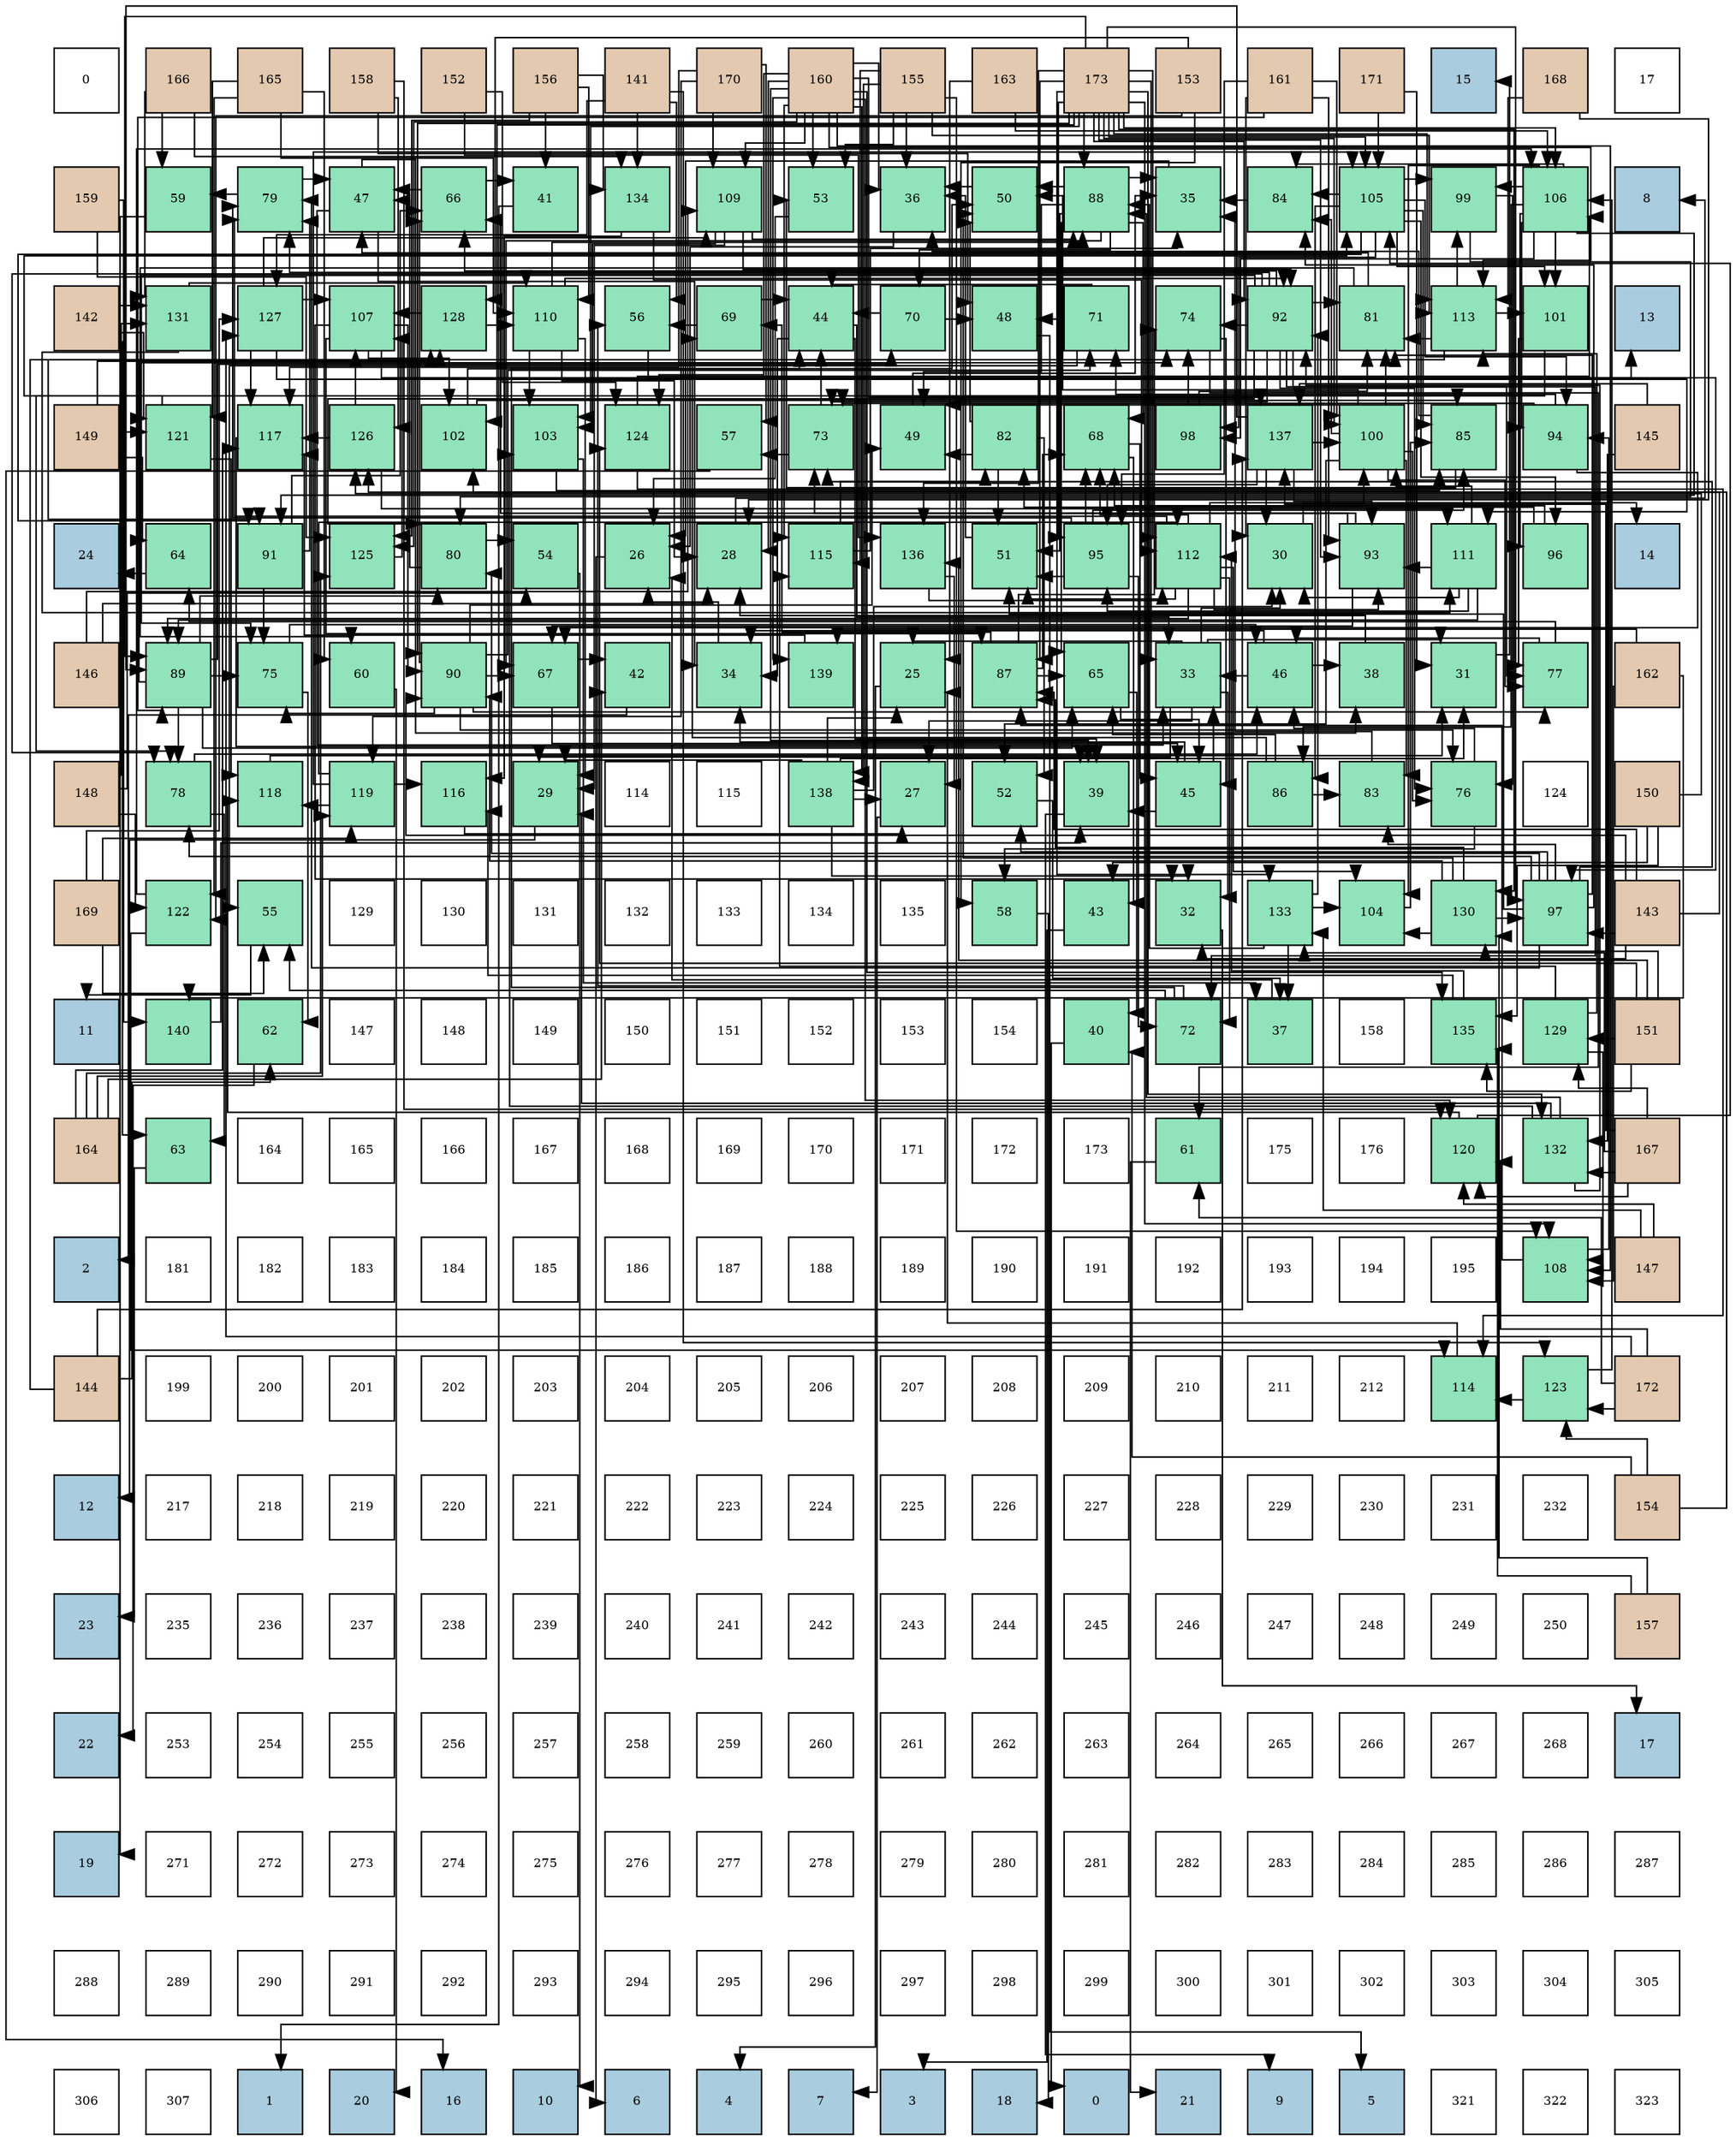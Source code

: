digraph layout{
 rankdir=TB;
 splines=ortho;
 node [style=filled shape=square fixedsize=true width=0.6];
0[label="0", fontsize=8, fillcolor="#ffffff"];
1[label="166", fontsize=8, fillcolor="#e3c9af"];
2[label="165", fontsize=8, fillcolor="#e3c9af"];
3[label="158", fontsize=8, fillcolor="#e3c9af"];
4[label="152", fontsize=8, fillcolor="#e3c9af"];
5[label="156", fontsize=8, fillcolor="#e3c9af"];
6[label="141", fontsize=8, fillcolor="#e3c9af"];
7[label="170", fontsize=8, fillcolor="#e3c9af"];
8[label="160", fontsize=8, fillcolor="#e3c9af"];
9[label="155", fontsize=8, fillcolor="#e3c9af"];
10[label="163", fontsize=8, fillcolor="#e3c9af"];
11[label="173", fontsize=8, fillcolor="#e3c9af"];
12[label="153", fontsize=8, fillcolor="#e3c9af"];
13[label="161", fontsize=8, fillcolor="#e3c9af"];
14[label="171", fontsize=8, fillcolor="#e3c9af"];
15[label="15", fontsize=8, fillcolor="#a9ccde"];
16[label="168", fontsize=8, fillcolor="#e3c9af"];
17[label="17", fontsize=8, fillcolor="#ffffff"];
18[label="159", fontsize=8, fillcolor="#e3c9af"];
19[label="59", fontsize=8, fillcolor="#91e3bb"];
20[label="79", fontsize=8, fillcolor="#91e3bb"];
21[label="47", fontsize=8, fillcolor="#91e3bb"];
22[label="66", fontsize=8, fillcolor="#91e3bb"];
23[label="41", fontsize=8, fillcolor="#91e3bb"];
24[label="134", fontsize=8, fillcolor="#91e3bb"];
25[label="109", fontsize=8, fillcolor="#91e3bb"];
26[label="53", fontsize=8, fillcolor="#91e3bb"];
27[label="36", fontsize=8, fillcolor="#91e3bb"];
28[label="50", fontsize=8, fillcolor="#91e3bb"];
29[label="88", fontsize=8, fillcolor="#91e3bb"];
30[label="35", fontsize=8, fillcolor="#91e3bb"];
31[label="84", fontsize=8, fillcolor="#91e3bb"];
32[label="105", fontsize=8, fillcolor="#91e3bb"];
33[label="99", fontsize=8, fillcolor="#91e3bb"];
34[label="106", fontsize=8, fillcolor="#91e3bb"];
35[label="8", fontsize=8, fillcolor="#a9ccde"];
36[label="142", fontsize=8, fillcolor="#e3c9af"];
37[label="131", fontsize=8, fillcolor="#91e3bb"];
38[label="127", fontsize=8, fillcolor="#91e3bb"];
39[label="107", fontsize=8, fillcolor="#91e3bb"];
40[label="128", fontsize=8, fillcolor="#91e3bb"];
41[label="110", fontsize=8, fillcolor="#91e3bb"];
42[label="56", fontsize=8, fillcolor="#91e3bb"];
43[label="69", fontsize=8, fillcolor="#91e3bb"];
44[label="44", fontsize=8, fillcolor="#91e3bb"];
45[label="70", fontsize=8, fillcolor="#91e3bb"];
46[label="48", fontsize=8, fillcolor="#91e3bb"];
47[label="71", fontsize=8, fillcolor="#91e3bb"];
48[label="74", fontsize=8, fillcolor="#91e3bb"];
49[label="92", fontsize=8, fillcolor="#91e3bb"];
50[label="81", fontsize=8, fillcolor="#91e3bb"];
51[label="113", fontsize=8, fillcolor="#91e3bb"];
52[label="101", fontsize=8, fillcolor="#91e3bb"];
53[label="13", fontsize=8, fillcolor="#a9ccde"];
54[label="149", fontsize=8, fillcolor="#e3c9af"];
55[label="121", fontsize=8, fillcolor="#91e3bb"];
56[label="117", fontsize=8, fillcolor="#91e3bb"];
57[label="126", fontsize=8, fillcolor="#91e3bb"];
58[label="102", fontsize=8, fillcolor="#91e3bb"];
59[label="103", fontsize=8, fillcolor="#91e3bb"];
60[label="124", fontsize=8, fillcolor="#91e3bb"];
61[label="57", fontsize=8, fillcolor="#91e3bb"];
62[label="73", fontsize=8, fillcolor="#91e3bb"];
63[label="49", fontsize=8, fillcolor="#91e3bb"];
64[label="82", fontsize=8, fillcolor="#91e3bb"];
65[label="68", fontsize=8, fillcolor="#91e3bb"];
66[label="98", fontsize=8, fillcolor="#91e3bb"];
67[label="137", fontsize=8, fillcolor="#91e3bb"];
68[label="100", fontsize=8, fillcolor="#91e3bb"];
69[label="85", fontsize=8, fillcolor="#91e3bb"];
70[label="94", fontsize=8, fillcolor="#91e3bb"];
71[label="145", fontsize=8, fillcolor="#e3c9af"];
72[label="24", fontsize=8, fillcolor="#a9ccde"];
73[label="64", fontsize=8, fillcolor="#91e3bb"];
74[label="91", fontsize=8, fillcolor="#91e3bb"];
75[label="125", fontsize=8, fillcolor="#91e3bb"];
76[label="80", fontsize=8, fillcolor="#91e3bb"];
77[label="54", fontsize=8, fillcolor="#91e3bb"];
78[label="26", fontsize=8, fillcolor="#91e3bb"];
79[label="28", fontsize=8, fillcolor="#91e3bb"];
80[label="115", fontsize=8, fillcolor="#91e3bb"];
81[label="136", fontsize=8, fillcolor="#91e3bb"];
82[label="51", fontsize=8, fillcolor="#91e3bb"];
83[label="95", fontsize=8, fillcolor="#91e3bb"];
84[label="112", fontsize=8, fillcolor="#91e3bb"];
85[label="30", fontsize=8, fillcolor="#91e3bb"];
86[label="93", fontsize=8, fillcolor="#91e3bb"];
87[label="111", fontsize=8, fillcolor="#91e3bb"];
88[label="96", fontsize=8, fillcolor="#91e3bb"];
89[label="14", fontsize=8, fillcolor="#a9ccde"];
90[label="146", fontsize=8, fillcolor="#e3c9af"];
91[label="89", fontsize=8, fillcolor="#91e3bb"];
92[label="75", fontsize=8, fillcolor="#91e3bb"];
93[label="60", fontsize=8, fillcolor="#91e3bb"];
94[label="90", fontsize=8, fillcolor="#91e3bb"];
95[label="67", fontsize=8, fillcolor="#91e3bb"];
96[label="42", fontsize=8, fillcolor="#91e3bb"];
97[label="34", fontsize=8, fillcolor="#91e3bb"];
98[label="139", fontsize=8, fillcolor="#91e3bb"];
99[label="25", fontsize=8, fillcolor="#91e3bb"];
100[label="87", fontsize=8, fillcolor="#91e3bb"];
101[label="65", fontsize=8, fillcolor="#91e3bb"];
102[label="33", fontsize=8, fillcolor="#91e3bb"];
103[label="46", fontsize=8, fillcolor="#91e3bb"];
104[label="38", fontsize=8, fillcolor="#91e3bb"];
105[label="31", fontsize=8, fillcolor="#91e3bb"];
106[label="77", fontsize=8, fillcolor="#91e3bb"];
107[label="162", fontsize=8, fillcolor="#e3c9af"];
108[label="148", fontsize=8, fillcolor="#e3c9af"];
109[label="78", fontsize=8, fillcolor="#91e3bb"];
110[label="118", fontsize=8, fillcolor="#91e3bb"];
111[label="119", fontsize=8, fillcolor="#91e3bb"];
112[label="116", fontsize=8, fillcolor="#91e3bb"];
113[label="29", fontsize=8, fillcolor="#91e3bb"];
114[label="114", fontsize=8, fillcolor="#ffffff"];
115[label="115", fontsize=8, fillcolor="#ffffff"];
116[label="138", fontsize=8, fillcolor="#91e3bb"];
117[label="27", fontsize=8, fillcolor="#91e3bb"];
118[label="52", fontsize=8, fillcolor="#91e3bb"];
119[label="39", fontsize=8, fillcolor="#91e3bb"];
120[label="45", fontsize=8, fillcolor="#91e3bb"];
121[label="86", fontsize=8, fillcolor="#91e3bb"];
122[label="83", fontsize=8, fillcolor="#91e3bb"];
123[label="76", fontsize=8, fillcolor="#91e3bb"];
124[label="124", fontsize=8, fillcolor="#ffffff"];
125[label="150", fontsize=8, fillcolor="#e3c9af"];
126[label="169", fontsize=8, fillcolor="#e3c9af"];
127[label="122", fontsize=8, fillcolor="#91e3bb"];
128[label="55", fontsize=8, fillcolor="#91e3bb"];
129[label="129", fontsize=8, fillcolor="#ffffff"];
130[label="130", fontsize=8, fillcolor="#ffffff"];
131[label="131", fontsize=8, fillcolor="#ffffff"];
132[label="132", fontsize=8, fillcolor="#ffffff"];
133[label="133", fontsize=8, fillcolor="#ffffff"];
134[label="134", fontsize=8, fillcolor="#ffffff"];
135[label="135", fontsize=8, fillcolor="#ffffff"];
136[label="58", fontsize=8, fillcolor="#91e3bb"];
137[label="43", fontsize=8, fillcolor="#91e3bb"];
138[label="32", fontsize=8, fillcolor="#91e3bb"];
139[label="133", fontsize=8, fillcolor="#91e3bb"];
140[label="104", fontsize=8, fillcolor="#91e3bb"];
141[label="130", fontsize=8, fillcolor="#91e3bb"];
142[label="97", fontsize=8, fillcolor="#91e3bb"];
143[label="143", fontsize=8, fillcolor="#e3c9af"];
144[label="11", fontsize=8, fillcolor="#a9ccde"];
145[label="140", fontsize=8, fillcolor="#91e3bb"];
146[label="62", fontsize=8, fillcolor="#91e3bb"];
147[label="147", fontsize=8, fillcolor="#ffffff"];
148[label="148", fontsize=8, fillcolor="#ffffff"];
149[label="149", fontsize=8, fillcolor="#ffffff"];
150[label="150", fontsize=8, fillcolor="#ffffff"];
151[label="151", fontsize=8, fillcolor="#ffffff"];
152[label="152", fontsize=8, fillcolor="#ffffff"];
153[label="153", fontsize=8, fillcolor="#ffffff"];
154[label="154", fontsize=8, fillcolor="#ffffff"];
155[label="40", fontsize=8, fillcolor="#91e3bb"];
156[label="72", fontsize=8, fillcolor="#91e3bb"];
157[label="37", fontsize=8, fillcolor="#91e3bb"];
158[label="158", fontsize=8, fillcolor="#ffffff"];
159[label="135", fontsize=8, fillcolor="#91e3bb"];
160[label="129", fontsize=8, fillcolor="#91e3bb"];
161[label="151", fontsize=8, fillcolor="#e3c9af"];
162[label="164", fontsize=8, fillcolor="#e3c9af"];
163[label="63", fontsize=8, fillcolor="#91e3bb"];
164[label="164", fontsize=8, fillcolor="#ffffff"];
165[label="165", fontsize=8, fillcolor="#ffffff"];
166[label="166", fontsize=8, fillcolor="#ffffff"];
167[label="167", fontsize=8, fillcolor="#ffffff"];
168[label="168", fontsize=8, fillcolor="#ffffff"];
169[label="169", fontsize=8, fillcolor="#ffffff"];
170[label="170", fontsize=8, fillcolor="#ffffff"];
171[label="171", fontsize=8, fillcolor="#ffffff"];
172[label="172", fontsize=8, fillcolor="#ffffff"];
173[label="173", fontsize=8, fillcolor="#ffffff"];
174[label="61", fontsize=8, fillcolor="#91e3bb"];
175[label="175", fontsize=8, fillcolor="#ffffff"];
176[label="176", fontsize=8, fillcolor="#ffffff"];
177[label="120", fontsize=8, fillcolor="#91e3bb"];
178[label="132", fontsize=8, fillcolor="#91e3bb"];
179[label="167", fontsize=8, fillcolor="#e3c9af"];
180[label="2", fontsize=8, fillcolor="#a9ccde"];
181[label="181", fontsize=8, fillcolor="#ffffff"];
182[label="182", fontsize=8, fillcolor="#ffffff"];
183[label="183", fontsize=8, fillcolor="#ffffff"];
184[label="184", fontsize=8, fillcolor="#ffffff"];
185[label="185", fontsize=8, fillcolor="#ffffff"];
186[label="186", fontsize=8, fillcolor="#ffffff"];
187[label="187", fontsize=8, fillcolor="#ffffff"];
188[label="188", fontsize=8, fillcolor="#ffffff"];
189[label="189", fontsize=8, fillcolor="#ffffff"];
190[label="190", fontsize=8, fillcolor="#ffffff"];
191[label="191", fontsize=8, fillcolor="#ffffff"];
192[label="192", fontsize=8, fillcolor="#ffffff"];
193[label="193", fontsize=8, fillcolor="#ffffff"];
194[label="194", fontsize=8, fillcolor="#ffffff"];
195[label="195", fontsize=8, fillcolor="#ffffff"];
196[label="108", fontsize=8, fillcolor="#91e3bb"];
197[label="147", fontsize=8, fillcolor="#e3c9af"];
198[label="144", fontsize=8, fillcolor="#e3c9af"];
199[label="199", fontsize=8, fillcolor="#ffffff"];
200[label="200", fontsize=8, fillcolor="#ffffff"];
201[label="201", fontsize=8, fillcolor="#ffffff"];
202[label="202", fontsize=8, fillcolor="#ffffff"];
203[label="203", fontsize=8, fillcolor="#ffffff"];
204[label="204", fontsize=8, fillcolor="#ffffff"];
205[label="205", fontsize=8, fillcolor="#ffffff"];
206[label="206", fontsize=8, fillcolor="#ffffff"];
207[label="207", fontsize=8, fillcolor="#ffffff"];
208[label="208", fontsize=8, fillcolor="#ffffff"];
209[label="209", fontsize=8, fillcolor="#ffffff"];
210[label="210", fontsize=8, fillcolor="#ffffff"];
211[label="211", fontsize=8, fillcolor="#ffffff"];
212[label="212", fontsize=8, fillcolor="#ffffff"];
213[label="114", fontsize=8, fillcolor="#91e3bb"];
214[label="123", fontsize=8, fillcolor="#91e3bb"];
215[label="172", fontsize=8, fillcolor="#e3c9af"];
216[label="12", fontsize=8, fillcolor="#a9ccde"];
217[label="217", fontsize=8, fillcolor="#ffffff"];
218[label="218", fontsize=8, fillcolor="#ffffff"];
219[label="219", fontsize=8, fillcolor="#ffffff"];
220[label="220", fontsize=8, fillcolor="#ffffff"];
221[label="221", fontsize=8, fillcolor="#ffffff"];
222[label="222", fontsize=8, fillcolor="#ffffff"];
223[label="223", fontsize=8, fillcolor="#ffffff"];
224[label="224", fontsize=8, fillcolor="#ffffff"];
225[label="225", fontsize=8, fillcolor="#ffffff"];
226[label="226", fontsize=8, fillcolor="#ffffff"];
227[label="227", fontsize=8, fillcolor="#ffffff"];
228[label="228", fontsize=8, fillcolor="#ffffff"];
229[label="229", fontsize=8, fillcolor="#ffffff"];
230[label="230", fontsize=8, fillcolor="#ffffff"];
231[label="231", fontsize=8, fillcolor="#ffffff"];
232[label="232", fontsize=8, fillcolor="#ffffff"];
233[label="154", fontsize=8, fillcolor="#e3c9af"];
234[label="23", fontsize=8, fillcolor="#a9ccde"];
235[label="235", fontsize=8, fillcolor="#ffffff"];
236[label="236", fontsize=8, fillcolor="#ffffff"];
237[label="237", fontsize=8, fillcolor="#ffffff"];
238[label="238", fontsize=8, fillcolor="#ffffff"];
239[label="239", fontsize=8, fillcolor="#ffffff"];
240[label="240", fontsize=8, fillcolor="#ffffff"];
241[label="241", fontsize=8, fillcolor="#ffffff"];
242[label="242", fontsize=8, fillcolor="#ffffff"];
243[label="243", fontsize=8, fillcolor="#ffffff"];
244[label="244", fontsize=8, fillcolor="#ffffff"];
245[label="245", fontsize=8, fillcolor="#ffffff"];
246[label="246", fontsize=8, fillcolor="#ffffff"];
247[label="247", fontsize=8, fillcolor="#ffffff"];
248[label="248", fontsize=8, fillcolor="#ffffff"];
249[label="249", fontsize=8, fillcolor="#ffffff"];
250[label="250", fontsize=8, fillcolor="#ffffff"];
251[label="157", fontsize=8, fillcolor="#e3c9af"];
252[label="22", fontsize=8, fillcolor="#a9ccde"];
253[label="253", fontsize=8, fillcolor="#ffffff"];
254[label="254", fontsize=8, fillcolor="#ffffff"];
255[label="255", fontsize=8, fillcolor="#ffffff"];
256[label="256", fontsize=8, fillcolor="#ffffff"];
257[label="257", fontsize=8, fillcolor="#ffffff"];
258[label="258", fontsize=8, fillcolor="#ffffff"];
259[label="259", fontsize=8, fillcolor="#ffffff"];
260[label="260", fontsize=8, fillcolor="#ffffff"];
261[label="261", fontsize=8, fillcolor="#ffffff"];
262[label="262", fontsize=8, fillcolor="#ffffff"];
263[label="263", fontsize=8, fillcolor="#ffffff"];
264[label="264", fontsize=8, fillcolor="#ffffff"];
265[label="265", fontsize=8, fillcolor="#ffffff"];
266[label="266", fontsize=8, fillcolor="#ffffff"];
267[label="267", fontsize=8, fillcolor="#ffffff"];
268[label="268", fontsize=8, fillcolor="#ffffff"];
269[label="17", fontsize=8, fillcolor="#a9ccde"];
270[label="19", fontsize=8, fillcolor="#a9ccde"];
271[label="271", fontsize=8, fillcolor="#ffffff"];
272[label="272", fontsize=8, fillcolor="#ffffff"];
273[label="273", fontsize=8, fillcolor="#ffffff"];
274[label="274", fontsize=8, fillcolor="#ffffff"];
275[label="275", fontsize=8, fillcolor="#ffffff"];
276[label="276", fontsize=8, fillcolor="#ffffff"];
277[label="277", fontsize=8, fillcolor="#ffffff"];
278[label="278", fontsize=8, fillcolor="#ffffff"];
279[label="279", fontsize=8, fillcolor="#ffffff"];
280[label="280", fontsize=8, fillcolor="#ffffff"];
281[label="281", fontsize=8, fillcolor="#ffffff"];
282[label="282", fontsize=8, fillcolor="#ffffff"];
283[label="283", fontsize=8, fillcolor="#ffffff"];
284[label="284", fontsize=8, fillcolor="#ffffff"];
285[label="285", fontsize=8, fillcolor="#ffffff"];
286[label="286", fontsize=8, fillcolor="#ffffff"];
287[label="287", fontsize=8, fillcolor="#ffffff"];
288[label="288", fontsize=8, fillcolor="#ffffff"];
289[label="289", fontsize=8, fillcolor="#ffffff"];
290[label="290", fontsize=8, fillcolor="#ffffff"];
291[label="291", fontsize=8, fillcolor="#ffffff"];
292[label="292", fontsize=8, fillcolor="#ffffff"];
293[label="293", fontsize=8, fillcolor="#ffffff"];
294[label="294", fontsize=8, fillcolor="#ffffff"];
295[label="295", fontsize=8, fillcolor="#ffffff"];
296[label="296", fontsize=8, fillcolor="#ffffff"];
297[label="297", fontsize=8, fillcolor="#ffffff"];
298[label="298", fontsize=8, fillcolor="#ffffff"];
299[label="299", fontsize=8, fillcolor="#ffffff"];
300[label="300", fontsize=8, fillcolor="#ffffff"];
301[label="301", fontsize=8, fillcolor="#ffffff"];
302[label="302", fontsize=8, fillcolor="#ffffff"];
303[label="303", fontsize=8, fillcolor="#ffffff"];
304[label="304", fontsize=8, fillcolor="#ffffff"];
305[label="305", fontsize=8, fillcolor="#ffffff"];
306[label="306", fontsize=8, fillcolor="#ffffff"];
307[label="307", fontsize=8, fillcolor="#ffffff"];
308[label="1", fontsize=8, fillcolor="#a9ccde"];
309[label="20", fontsize=8, fillcolor="#a9ccde"];
310[label="16", fontsize=8, fillcolor="#a9ccde"];
311[label="10", fontsize=8, fillcolor="#a9ccde"];
312[label="6", fontsize=8, fillcolor="#a9ccde"];
313[label="4", fontsize=8, fillcolor="#a9ccde"];
314[label="7", fontsize=8, fillcolor="#a9ccde"];
315[label="3", fontsize=8, fillcolor="#a9ccde"];
316[label="18", fontsize=8, fillcolor="#a9ccde"];
317[label="0", fontsize=8, fillcolor="#a9ccde"];
318[label="21", fontsize=8, fillcolor="#a9ccde"];
319[label="9", fontsize=8, fillcolor="#a9ccde"];
320[label="5", fontsize=8, fillcolor="#a9ccde"];
321[label="321", fontsize=8, fillcolor="#ffffff"];
322[label="322", fontsize=8, fillcolor="#ffffff"];
323[label="323", fontsize=8, fillcolor="#ffffff"];
edge [constraint=false, style=vis];99 -> 313;
78 -> 312;
117 -> 314;
79 -> 35;
113 -> 216;
85 -> 89;
105 -> 15;
138 -> 269;
102 -> 99;
102 -> 117;
102 -> 113;
102 -> 85;
102 -> 105;
102 -> 138;
97 -> 78;
30 -> 78;
27 -> 78;
157 -> 78;
104 -> 79;
119 -> 319;
155 -> 317;
23 -> 308;
96 -> 180;
137 -> 315;
44 -> 102;
44 -> 97;
44 -> 119;
120 -> 102;
120 -> 97;
120 -> 119;
103 -> 102;
103 -> 97;
103 -> 104;
21 -> 102;
21 -> 97;
21 -> 104;
46 -> 320;
63 -> 30;
28 -> 27;
82 -> 27;
118 -> 157;
26 -> 78;
77 -> 311;
128 -> 144;
42 -> 53;
61 -> 310;
136 -> 316;
19 -> 270;
93 -> 309;
174 -> 318;
146 -> 252;
163 -> 234;
73 -> 72;
101 -> 155;
101 -> 120;
22 -> 23;
22 -> 21;
95 -> 96;
95 -> 120;
65 -> 137;
65 -> 120;
43 -> 44;
43 -> 42;
45 -> 44;
45 -> 46;
47 -> 44;
47 -> 46;
47 -> 128;
156 -> 44;
156 -> 128;
156 -> 42;
62 -> 44;
62 -> 61;
48 -> 120;
48 -> 174;
92 -> 103;
92 -> 146;
123 -> 103;
123 -> 136;
106 -> 103;
106 -> 73;
109 -> 103;
109 -> 163;
20 -> 21;
20 -> 19;
76 -> 21;
76 -> 77;
50 -> 21;
50 -> 93;
64 -> 63;
64 -> 28;
64 -> 82;
64 -> 118;
122 -> 30;
31 -> 30;
69 -> 27;
69 -> 26;
121 -> 101;
121 -> 43;
121 -> 122;
100 -> 101;
100 -> 65;
100 -> 43;
100 -> 48;
29 -> 30;
29 -> 63;
29 -> 28;
29 -> 82;
29 -> 101;
29 -> 95;
29 -> 65;
29 -> 45;
91 -> 101;
91 -> 45;
91 -> 48;
91 -> 92;
91 -> 109;
91 -> 76;
94 -> 63;
94 -> 22;
94 -> 95;
94 -> 47;
94 -> 92;
94 -> 123;
94 -> 106;
74 -> 22;
74 -> 92;
74 -> 20;
49 -> 22;
49 -> 156;
49 -> 62;
49 -> 48;
49 -> 92;
49 -> 123;
49 -> 106;
49 -> 109;
49 -> 20;
49 -> 76;
49 -> 50;
86 -> 22;
86 -> 95;
86 -> 62;
70 -> 95;
70 -> 47;
70 -> 62;
83 -> 82;
83 -> 65;
83 -> 156;
83 -> 20;
83 -> 69;
88 -> 65;
88 -> 64;
142 -> 82;
142 -> 118;
142 -> 62;
142 -> 109;
142 -> 20;
142 -> 76;
142 -> 50;
142 -> 122;
142 -> 31;
66 -> 48;
66 -> 50;
33 -> 123;
33 -> 76;
68 -> 63;
68 -> 28;
68 -> 118;
68 -> 123;
68 -> 106;
68 -> 50;
68 -> 122;
68 -> 31;
52 -> 106;
52 -> 109;
58 -> 28;
58 -> 69;
59 -> 157;
59 -> 69;
140 -> 69;
32 -> 31;
32 -> 69;
32 -> 121;
32 -> 74;
32 -> 70;
32 -> 88;
32 -> 66;
32 -> 33;
32 -> 52;
34 -> 31;
34 -> 121;
34 -> 74;
34 -> 70;
34 -> 88;
34 -> 66;
34 -> 33;
34 -> 52;
34 -> 140;
39 -> 138;
39 -> 100;
39 -> 94;
39 -> 142;
39 -> 58;
196 -> 100;
196 -> 70;
25 -> 113;
25 -> 29;
25 -> 49;
25 -> 59;
41 -> 79;
41 -> 113;
41 -> 29;
41 -> 49;
41 -> 59;
87 -> 85;
87 -> 91;
87 -> 86;
87 -> 83;
87 -> 68;
84 -> 82;
84 -> 65;
84 -> 156;
84 -> 20;
84 -> 91;
84 -> 86;
84 -> 68;
84 -> 140;
51 -> 50;
51 -> 74;
51 -> 33;
51 -> 52;
213 -> 99;
80 -> 30;
80 -> 64;
112 -> 117;
56 -> 119;
110 -> 105;
111 -> 32;
111 -> 84;
111 -> 112;
111 -> 110;
177 -> 32;
177 -> 110;
55 -> 32;
55 -> 110;
127 -> 34;
127 -> 213;
214 -> 34;
214 -> 213;
60 -> 34;
60 -> 213;
75 -> 39;
57 -> 39;
57 -> 87;
57 -> 56;
38 -> 39;
38 -> 25;
38 -> 87;
38 -> 56;
40 -> 39;
40 -> 41;
160 -> 196;
160 -> 51;
160 -> 80;
141 -> 28;
141 -> 100;
141 -> 94;
141 -> 142;
141 -> 140;
37 -> 41;
37 -> 87;
178 -> 113;
178 -> 29;
178 -> 49;
178 -> 59;
139 -> 157;
139 -> 29;
139 -> 49;
139 -> 140;
24 -> 84;
24 -> 112;
159 -> 84;
159 -> 112;
81 -> 117;
81 -> 84;
67 -> 85;
67 -> 91;
67 -> 86;
67 -> 83;
67 -> 68;
116 -> 99;
116 -> 117;
116 -> 113;
116 -> 85;
116 -> 105;
116 -> 138;
98 -> 56;
145 -> 119;
6 -> 42;
6 -> 214;
6 -> 38;
6 -> 24;
36 -> 163;
36 -> 55;
36 -> 37;
143 -> 138;
143 -> 100;
143 -> 94;
143 -> 142;
143 -> 58;
198 -> 146;
198 -> 40;
198 -> 67;
71 -> 178;
71 -> 67;
90 -> 79;
90 -> 25;
197 -> 177;
197 -> 139;
108 -> 77;
108 -> 127;
108 -> 37;
54 -> 73;
54 -> 55;
54 -> 40;
125 -> 137;
125 -> 57;
125 -> 159;
161 -> 60;
161 -> 160;
161 -> 141;
161 -> 159;
161 -> 81;
4 -> 60;
4 -> 81;
12 -> 136;
12 -> 127;
12 -> 40;
233 -> 155;
233 -> 214;
233 -> 57;
9 -> 27;
9 -> 26;
9 -> 196;
9 -> 51;
9 -> 80;
9 -> 116;
5 -> 23;
5 -> 41;
5 -> 75;
5 -> 24;
251 -> 141;
251 -> 159;
3 -> 46;
3 -> 177;
3 -> 57;
18 -> 75;
18 -> 145;
8 -> 79;
8 -> 27;
8 -> 119;
8 -> 26;
8 -> 196;
8 -> 25;
8 -> 51;
8 -> 80;
8 -> 177;
8 -> 60;
8 -> 75;
8 -> 159;
8 -> 67;
8 -> 116;
8 -> 98;
13 -> 85;
13 -> 91;
13 -> 86;
13 -> 83;
13 -> 68;
107 -> 196;
107 -> 98;
107 -> 145;
10 -> 99;
10 -> 34;
162 -> 96;
162 -> 56;
162 -> 111;
162 -> 75;
2 -> 93;
2 -> 41;
2 -> 55;
2 -> 127;
1 -> 19;
1 -> 37;
1 -> 24;
179 -> 177;
179 -> 160;
179 -> 178;
179 -> 139;
179 -> 67;
16 -> 79;
16 -> 51;
126 -> 128;
126 -> 111;
126 -> 38;
7 -> 61;
7 -> 25;
7 -> 56;
7 -> 111;
14 -> 105;
14 -> 32;
215 -> 174;
215 -> 177;
215 -> 214;
215 -> 38;
11 -> 102;
11 -> 100;
11 -> 29;
11 -> 91;
11 -> 94;
11 -> 49;
11 -> 86;
11 -> 83;
11 -> 142;
11 -> 68;
11 -> 58;
11 -> 59;
11 -> 32;
11 -> 34;
11 -> 196;
11 -> 84;
11 -> 51;
11 -> 141;
11 -> 178;
11 -> 139;
11 -> 81;
edge [constraint=true, style=invis];
0 -> 18 -> 36 -> 54 -> 72 -> 90 -> 108 -> 126 -> 144 -> 162 -> 180 -> 198 -> 216 -> 234 -> 252 -> 270 -> 288 -> 306;
1 -> 19 -> 37 -> 55 -> 73 -> 91 -> 109 -> 127 -> 145 -> 163 -> 181 -> 199 -> 217 -> 235 -> 253 -> 271 -> 289 -> 307;
2 -> 20 -> 38 -> 56 -> 74 -> 92 -> 110 -> 128 -> 146 -> 164 -> 182 -> 200 -> 218 -> 236 -> 254 -> 272 -> 290 -> 308;
3 -> 21 -> 39 -> 57 -> 75 -> 93 -> 111 -> 129 -> 147 -> 165 -> 183 -> 201 -> 219 -> 237 -> 255 -> 273 -> 291 -> 309;
4 -> 22 -> 40 -> 58 -> 76 -> 94 -> 112 -> 130 -> 148 -> 166 -> 184 -> 202 -> 220 -> 238 -> 256 -> 274 -> 292 -> 310;
5 -> 23 -> 41 -> 59 -> 77 -> 95 -> 113 -> 131 -> 149 -> 167 -> 185 -> 203 -> 221 -> 239 -> 257 -> 275 -> 293 -> 311;
6 -> 24 -> 42 -> 60 -> 78 -> 96 -> 114 -> 132 -> 150 -> 168 -> 186 -> 204 -> 222 -> 240 -> 258 -> 276 -> 294 -> 312;
7 -> 25 -> 43 -> 61 -> 79 -> 97 -> 115 -> 133 -> 151 -> 169 -> 187 -> 205 -> 223 -> 241 -> 259 -> 277 -> 295 -> 313;
8 -> 26 -> 44 -> 62 -> 80 -> 98 -> 116 -> 134 -> 152 -> 170 -> 188 -> 206 -> 224 -> 242 -> 260 -> 278 -> 296 -> 314;
9 -> 27 -> 45 -> 63 -> 81 -> 99 -> 117 -> 135 -> 153 -> 171 -> 189 -> 207 -> 225 -> 243 -> 261 -> 279 -> 297 -> 315;
10 -> 28 -> 46 -> 64 -> 82 -> 100 -> 118 -> 136 -> 154 -> 172 -> 190 -> 208 -> 226 -> 244 -> 262 -> 280 -> 298 -> 316;
11 -> 29 -> 47 -> 65 -> 83 -> 101 -> 119 -> 137 -> 155 -> 173 -> 191 -> 209 -> 227 -> 245 -> 263 -> 281 -> 299 -> 317;
12 -> 30 -> 48 -> 66 -> 84 -> 102 -> 120 -> 138 -> 156 -> 174 -> 192 -> 210 -> 228 -> 246 -> 264 -> 282 -> 300 -> 318;
13 -> 31 -> 49 -> 67 -> 85 -> 103 -> 121 -> 139 -> 157 -> 175 -> 193 -> 211 -> 229 -> 247 -> 265 -> 283 -> 301 -> 319;
14 -> 32 -> 50 -> 68 -> 86 -> 104 -> 122 -> 140 -> 158 -> 176 -> 194 -> 212 -> 230 -> 248 -> 266 -> 284 -> 302 -> 320;
15 -> 33 -> 51 -> 69 -> 87 -> 105 -> 123 -> 141 -> 159 -> 177 -> 195 -> 213 -> 231 -> 249 -> 267 -> 285 -> 303 -> 321;
16 -> 34 -> 52 -> 70 -> 88 -> 106 -> 124 -> 142 -> 160 -> 178 -> 196 -> 214 -> 232 -> 250 -> 268 -> 286 -> 304 -> 322;
17 -> 35 -> 53 -> 71 -> 89 -> 107 -> 125 -> 143 -> 161 -> 179 -> 197 -> 215 -> 233 -> 251 -> 269 -> 287 -> 305 -> 323;
rank = same {0 -> 1 -> 2 -> 3 -> 4 -> 5 -> 6 -> 7 -> 8 -> 9 -> 10 -> 11 -> 12 -> 13 -> 14 -> 15 -> 16 -> 17};
rank = same {18 -> 19 -> 20 -> 21 -> 22 -> 23 -> 24 -> 25 -> 26 -> 27 -> 28 -> 29 -> 30 -> 31 -> 32 -> 33 -> 34 -> 35};
rank = same {36 -> 37 -> 38 -> 39 -> 40 -> 41 -> 42 -> 43 -> 44 -> 45 -> 46 -> 47 -> 48 -> 49 -> 50 -> 51 -> 52 -> 53};
rank = same {54 -> 55 -> 56 -> 57 -> 58 -> 59 -> 60 -> 61 -> 62 -> 63 -> 64 -> 65 -> 66 -> 67 -> 68 -> 69 -> 70 -> 71};
rank = same {72 -> 73 -> 74 -> 75 -> 76 -> 77 -> 78 -> 79 -> 80 -> 81 -> 82 -> 83 -> 84 -> 85 -> 86 -> 87 -> 88 -> 89};
rank = same {90 -> 91 -> 92 -> 93 -> 94 -> 95 -> 96 -> 97 -> 98 -> 99 -> 100 -> 101 -> 102 -> 103 -> 104 -> 105 -> 106 -> 107};
rank = same {108 -> 109 -> 110 -> 111 -> 112 -> 113 -> 114 -> 115 -> 116 -> 117 -> 118 -> 119 -> 120 -> 121 -> 122 -> 123 -> 124 -> 125};
rank = same {126 -> 127 -> 128 -> 129 -> 130 -> 131 -> 132 -> 133 -> 134 -> 135 -> 136 -> 137 -> 138 -> 139 -> 140 -> 141 -> 142 -> 143};
rank = same {144 -> 145 -> 146 -> 147 -> 148 -> 149 -> 150 -> 151 -> 152 -> 153 -> 154 -> 155 -> 156 -> 157 -> 158 -> 159 -> 160 -> 161};
rank = same {162 -> 163 -> 164 -> 165 -> 166 -> 167 -> 168 -> 169 -> 170 -> 171 -> 172 -> 173 -> 174 -> 175 -> 176 -> 177 -> 178 -> 179};
rank = same {180 -> 181 -> 182 -> 183 -> 184 -> 185 -> 186 -> 187 -> 188 -> 189 -> 190 -> 191 -> 192 -> 193 -> 194 -> 195 -> 196 -> 197};
rank = same {198 -> 199 -> 200 -> 201 -> 202 -> 203 -> 204 -> 205 -> 206 -> 207 -> 208 -> 209 -> 210 -> 211 -> 212 -> 213 -> 214 -> 215};
rank = same {216 -> 217 -> 218 -> 219 -> 220 -> 221 -> 222 -> 223 -> 224 -> 225 -> 226 -> 227 -> 228 -> 229 -> 230 -> 231 -> 232 -> 233};
rank = same {234 -> 235 -> 236 -> 237 -> 238 -> 239 -> 240 -> 241 -> 242 -> 243 -> 244 -> 245 -> 246 -> 247 -> 248 -> 249 -> 250 -> 251};
rank = same {252 -> 253 -> 254 -> 255 -> 256 -> 257 -> 258 -> 259 -> 260 -> 261 -> 262 -> 263 -> 264 -> 265 -> 266 -> 267 -> 268 -> 269};
rank = same {270 -> 271 -> 272 -> 273 -> 274 -> 275 -> 276 -> 277 -> 278 -> 279 -> 280 -> 281 -> 282 -> 283 -> 284 -> 285 -> 286 -> 287};
rank = same {288 -> 289 -> 290 -> 291 -> 292 -> 293 -> 294 -> 295 -> 296 -> 297 -> 298 -> 299 -> 300 -> 301 -> 302 -> 303 -> 304 -> 305};
rank = same {306 -> 307 -> 308 -> 309 -> 310 -> 311 -> 312 -> 313 -> 314 -> 315 -> 316 -> 317 -> 318 -> 319 -> 320 -> 321 -> 322 -> 323};
}